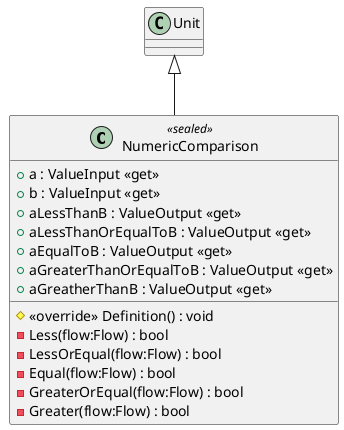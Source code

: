 @startuml
class NumericComparison <<sealed>> {
    + a : ValueInput <<get>>
    + b : ValueInput <<get>>
    + aLessThanB : ValueOutput <<get>>
    + aLessThanOrEqualToB : ValueOutput <<get>>
    + aEqualToB : ValueOutput <<get>>
    + aGreaterThanOrEqualToB : ValueOutput <<get>>
    + aGreatherThanB : ValueOutput <<get>>
    # <<override>> Definition() : void
    - Less(flow:Flow) : bool
    - LessOrEqual(flow:Flow) : bool
    - Equal(flow:Flow) : bool
    - GreaterOrEqual(flow:Flow) : bool
    - Greater(flow:Flow) : bool
}
Unit <|-- NumericComparison
@enduml
